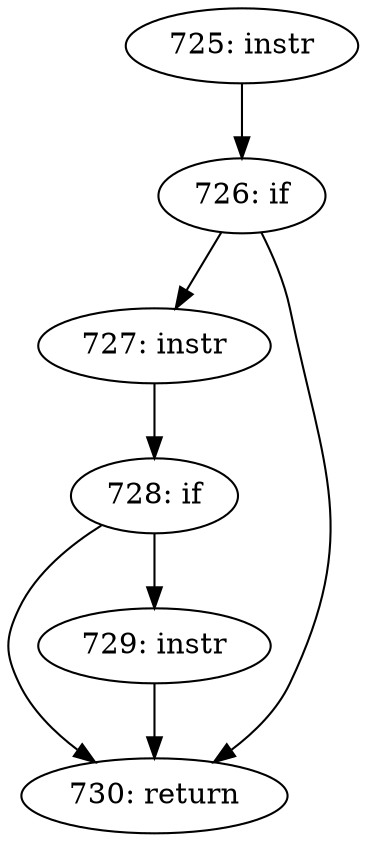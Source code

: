 digraph CFG_tcp_rcv_rtt_measure_ts {
725 [label="725: instr"]
	725 -> 726
726 [label="726: if"]
	726 -> 727
	726 -> 730
727 [label="727: instr"]
	727 -> 728
728 [label="728: if"]
	728 -> 729
	728 -> 730
729 [label="729: instr"]
	729 -> 730
730 [label="730: return"]
	
}
